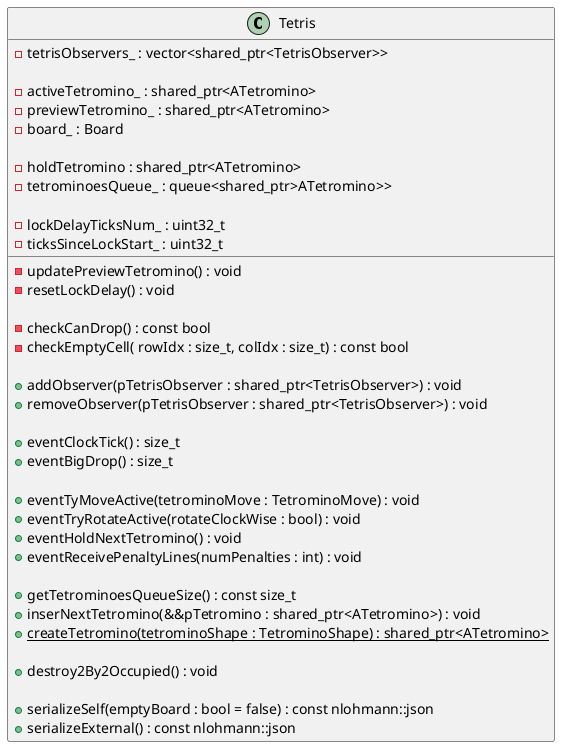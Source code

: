 @startuml (id=Tetris)

class Tetris {
    - tetrisObservers_ : vector<shared_ptr<TetrisObserver>>

    - activeTetromino_ : shared_ptr<ATetromino>
    - previewTetromino_ : shared_ptr<ATetromino>
    - board_ : Board

    - holdTetromino : shared_ptr<ATetromino>
    - tetrominoesQueue_ : queue<shared_ptr>ATetromino>> 

    - lockDelayTicksNum_ : uint32_t 
    - ticksSinceLockStart_ : uint32_t

    - updatePreviewTetromino() : void
    - resetLockDelay() : void

    - checkCanDrop() : const bool 
    - checkEmptyCell( rowIdx : size_t, colIdx : size_t) : const bool

    + addObserver(pTetrisObserver : shared_ptr<TetrisObserver>) : void
    + removeObserver(pTetrisObserver : shared_ptr<TetrisObserver>) : void

    + eventClockTick() : size_t
    + eventBigDrop() : size_t

    + eventTyMoveActive(tetrominoMove : TetrominoMove) : void
    + eventTryRotateActive(rotateClockWise : bool) : void
    + eventHoldNextTetromino() : void
    + eventReceivePenaltyLines(numPenalties : int) : void
    
    + getTetrominoesQueueSize() : const size_t
    + inserNextTetromino(&&pTetromino : shared_ptr<ATetromino>) : void
    + {static} createTetromino(tetrominoShape : TetrominoShape) : shared_ptr<ATetromino>
    
    + destroy2By2Occupied() : void

    + serializeSelf(emptyBoard : bool = false) : const nlohmann::json
    + serializeExternal() : const nlohmann::json
}
@enduml